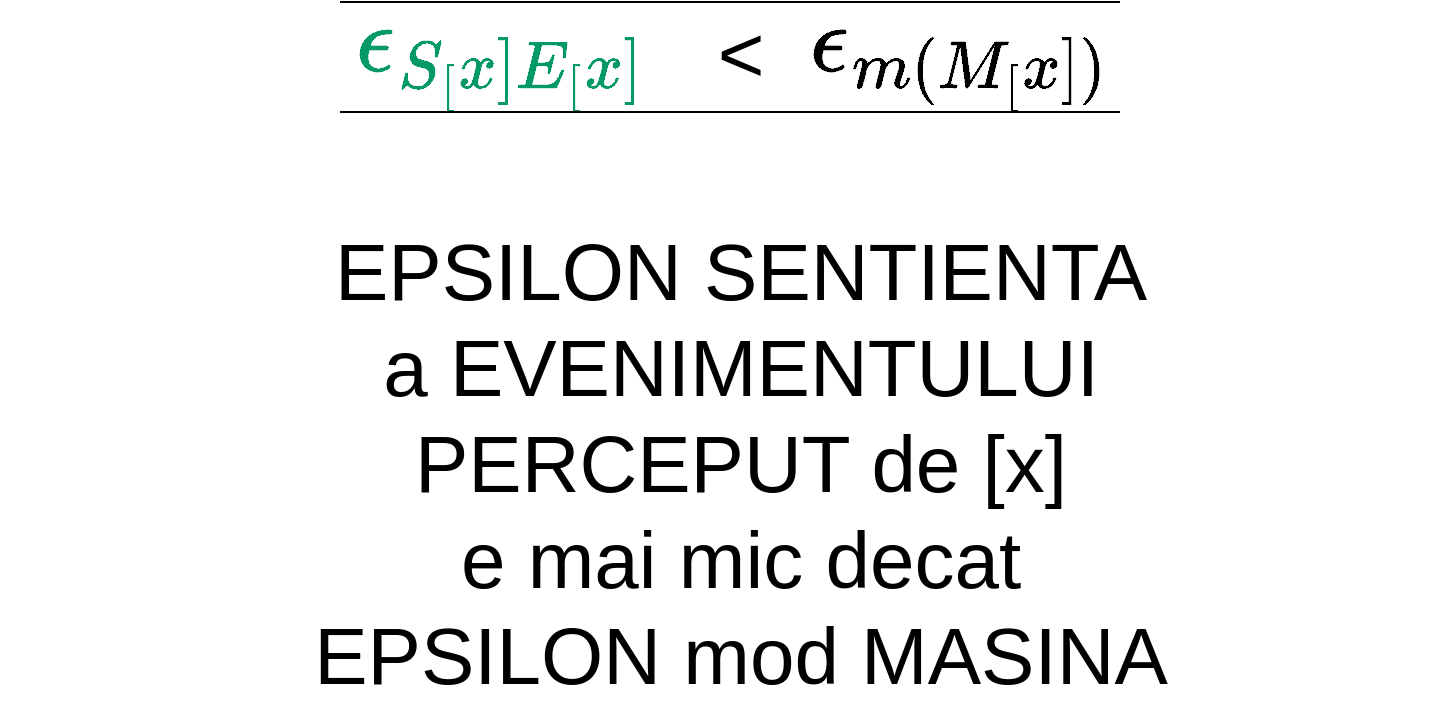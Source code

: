 <mxfile version="17.4.6" type="github">
  <diagram id="HKl0XWLEfu8UDn1iYgdd" name="Page-1">
    <mxGraphModel dx="1471" dy="739" grid="1" gridSize="10" guides="1" tooltips="1" connect="1" arrows="1" fold="1" page="1" pageScale="1" pageWidth="850" pageHeight="1100" math="1" shadow="0">
      <root>
        <mxCell id="0" />
        <mxCell id="1" parent="0" />
        <mxCell id="oj72yqSlkzqfiM6orfZH-1" value="&lt;font style=&quot;font-size: 40px&quot; color=&quot;#069968&quot;&gt;$$\epsilon_{S_[x]{E_[x]}}$$&lt;/font&gt;" style="text;html=1;align=center;verticalAlign=middle;resizable=0;points=[];autosize=1;strokeColor=none;fillColor=none;" vertex="1" parent="1">
          <mxGeometry x="-90" y="205" width="500" height="30" as="geometry" />
        </mxCell>
        <mxCell id="oj72yqSlkzqfiM6orfZH-2" value="&lt;font color=&quot;#000000&quot;&gt;&amp;lt;&lt;/font&gt;" style="text;html=1;align=center;verticalAlign=middle;resizable=0;points=[];autosize=1;strokeColor=none;fillColor=none;fontSize=40;fontColor=#069968;" vertex="1" parent="1">
          <mxGeometry x="260" y="195" width="40" height="50" as="geometry" />
        </mxCell>
        <mxCell id="oj72yqSlkzqfiM6orfZH-3" value="$$\epsilon_{m{(M_[x])}}$$" style="text;html=1;align=center;verticalAlign=middle;resizable=0;points=[];autosize=1;strokeColor=none;fillColor=none;fontSize=40;fontColor=#000000;" vertex="1" parent="1">
          <mxGeometry x="150" y="195" width="480" height="50" as="geometry" />
        </mxCell>
        <mxCell id="oj72yqSlkzqfiM6orfZH-4" value="EPSILON SENTIENTA&lt;br&gt;a EVENIMENTULUI&lt;br&gt;PERCEPUT de [x]&lt;br&gt;e mai mic decat&lt;br&gt;EPSILON mod MASINA" style="text;html=1;align=center;verticalAlign=middle;resizable=0;points=[];autosize=1;strokeColor=none;fillColor=none;fontSize=40;fontColor=#000000;" vertex="1" parent="1">
          <mxGeometry x="60" y="300" width="440" height="250" as="geometry" />
        </mxCell>
        <mxCell id="oj72yqSlkzqfiM6orfZH-5" value="" style="endArrow=none;html=1;rounded=0;fontSize=40;fontColor=#000000;" edge="1" parent="1">
          <mxGeometry width="50" height="50" relative="1" as="geometry">
            <mxPoint x="80" y="250" as="sourcePoint" />
            <mxPoint x="470" y="250" as="targetPoint" />
          </mxGeometry>
        </mxCell>
        <mxCell id="oj72yqSlkzqfiM6orfZH-6" value="" style="endArrow=none;html=1;rounded=0;fontSize=40;fontColor=#000000;" edge="1" parent="1">
          <mxGeometry width="50" height="50" relative="1" as="geometry">
            <mxPoint x="80" y="195" as="sourcePoint" />
            <mxPoint x="470" y="195" as="targetPoint" />
          </mxGeometry>
        </mxCell>
      </root>
    </mxGraphModel>
  </diagram>
</mxfile>
